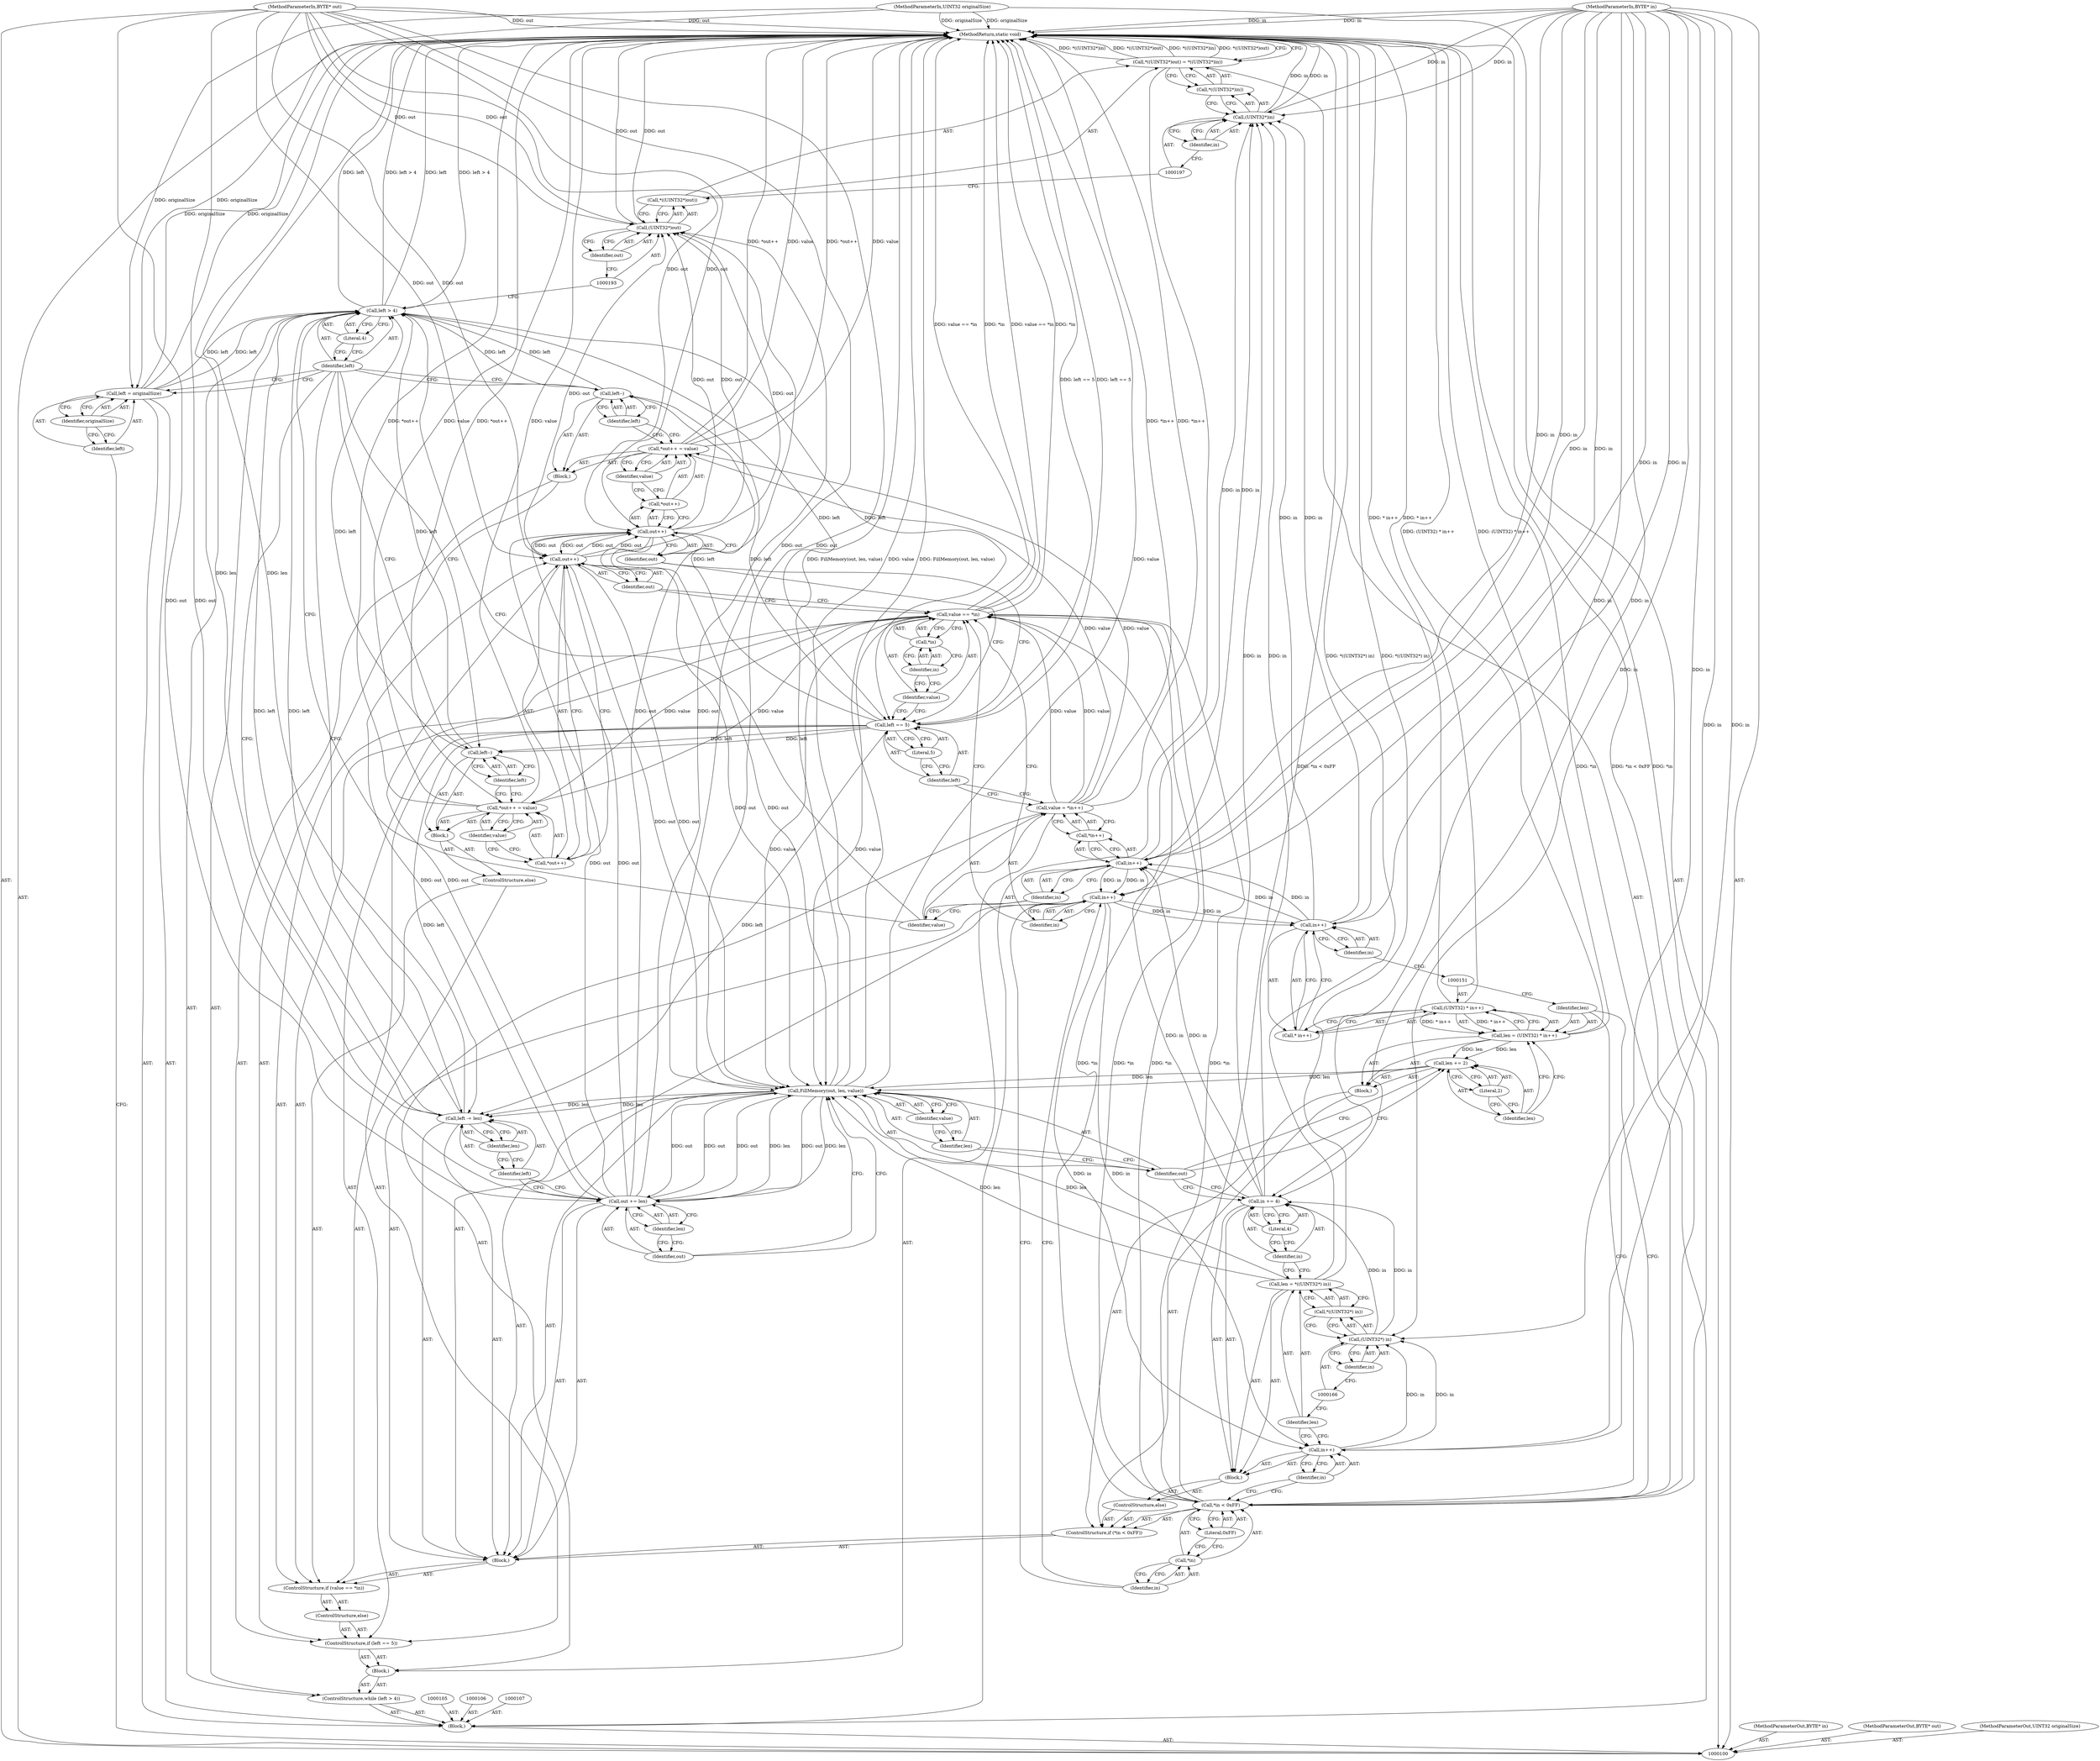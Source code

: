 digraph "1_FreeRDP_d1112c279bd1a327e8e4d0b5f371458bf2579659_1" {
"1000199" [label="(MethodReturn,static void)"];
"1000101" [label="(MethodParameterIn,BYTE* in)"];
"1000261" [label="(MethodParameterOut,BYTE* in)"];
"1000102" [label="(MethodParameterIn,BYTE* out)"];
"1000262" [label="(MethodParameterOut,BYTE* out)"];
"1000103" [label="(MethodParameterIn,UINT32 originalSize)"];
"1000263" [label="(MethodParameterOut,UINT32 originalSize)"];
"1000118" [label="(Call,*in++)"];
"1000119" [label="(Call,in++)"];
"1000120" [label="(Identifier,in)"];
"1000116" [label="(Call,value = *in++)"];
"1000117" [label="(Identifier,value)"];
"1000124" [label="(Literal,5)"];
"1000121" [label="(ControlStructure,if (left == 5))"];
"1000122" [label="(Call,left == 5)"];
"1000123" [label="(Identifier,left)"];
"1000125" [label="(Block,)"];
"1000130" [label="(Identifier,value)"];
"1000126" [label="(Call,*out++ = value)"];
"1000127" [label="(Call,*out++)"];
"1000128" [label="(Call,out++)"];
"1000129" [label="(Identifier,out)"];
"1000131" [label="(Call,left--)"];
"1000132" [label="(Identifier,left)"];
"1000135" [label="(Call,value == *in)"];
"1000136" [label="(Identifier,value)"];
"1000133" [label="(ControlStructure,else)"];
"1000137" [label="(Call,*in)"];
"1000138" [label="(Identifier,in)"];
"1000134" [label="(ControlStructure,if (value == *in))"];
"1000139" [label="(Block,)"];
"1000140" [label="(Call,in++)"];
"1000141" [label="(Identifier,in)"];
"1000104" [label="(Block,)"];
"1000146" [label="(Literal,0xFF)"];
"1000142" [label="(ControlStructure,if (*in < 0xFF))"];
"1000143" [label="(Call,*in < 0xFF)"];
"1000144" [label="(Call,*in)"];
"1000145" [label="(Identifier,in)"];
"1000147" [label="(Block,)"];
"1000150" [label="(Call,(UINT32) * in++)"];
"1000152" [label="(Call,* in++)"];
"1000153" [label="(Call,in++)"];
"1000154" [label="(Identifier,in)"];
"1000148" [label="(Call,len = (UINT32) * in++)"];
"1000149" [label="(Identifier,len)"];
"1000157" [label="(Literal,2)"];
"1000155" [label="(Call,len += 2)"];
"1000156" [label="(Identifier,len)"];
"1000158" [label="(ControlStructure,else)"];
"1000159" [label="(Block,)"];
"1000160" [label="(Call,in++)"];
"1000161" [label="(Identifier,in)"];
"1000164" [label="(Call,*((UINT32*) in))"];
"1000165" [label="(Call,(UINT32*) in)"];
"1000167" [label="(Identifier,in)"];
"1000162" [label="(Call,len = *((UINT32*) in))"];
"1000163" [label="(Identifier,len)"];
"1000170" [label="(Literal,4)"];
"1000168" [label="(Call,in += 4)"];
"1000169" [label="(Identifier,in)"];
"1000172" [label="(Identifier,out)"];
"1000173" [label="(Identifier,len)"];
"1000174" [label="(Identifier,value)"];
"1000171" [label="(Call,FillMemory(out, len, value))"];
"1000177" [label="(Identifier,len)"];
"1000175" [label="(Call,out += len)"];
"1000176" [label="(Identifier,out)"];
"1000180" [label="(Identifier,len)"];
"1000178" [label="(Call,left -= len)"];
"1000179" [label="(Identifier,left)"];
"1000181" [label="(ControlStructure,else)"];
"1000182" [label="(Block,)"];
"1000187" [label="(Identifier,value)"];
"1000183" [label="(Call,*out++ = value)"];
"1000184" [label="(Call,*out++)"];
"1000185" [label="(Call,out++)"];
"1000186" [label="(Identifier,out)"];
"1000188" [label="(Call,left--)"];
"1000189" [label="(Identifier,left)"];
"1000190" [label="(Call,*((UINT32*)out) = *((UINT32*)in))"];
"1000191" [label="(Call,*((UINT32*)out))"];
"1000194" [label="(Identifier,out)"];
"1000195" [label="(Call,*((UINT32*)in))"];
"1000196" [label="(Call,(UINT32*)in)"];
"1000192" [label="(Call,(UINT32*)out)"];
"1000198" [label="(Identifier,in)"];
"1000108" [label="(Call,left = originalSize)"];
"1000109" [label="(Identifier,left)"];
"1000110" [label="(Identifier,originalSize)"];
"1000111" [label="(ControlStructure,while (left > 4))"];
"1000114" [label="(Literal,4)"];
"1000112" [label="(Call,left > 4)"];
"1000113" [label="(Identifier,left)"];
"1000115" [label="(Block,)"];
"1000199" -> "1000100"  [label="AST: "];
"1000199" -> "1000190"  [label="CFG: "];
"1000183" -> "1000199"  [label="DDG: value"];
"1000183" -> "1000199"  [label="DDG: *out++"];
"1000192" -> "1000199"  [label="DDG: out"];
"1000116" -> "1000199"  [label="DDG: *in++"];
"1000148" -> "1000199"  [label="DDG: (UINT32) * in++"];
"1000126" -> "1000199"  [label="DDG: value"];
"1000126" -> "1000199"  [label="DDG: *out++"];
"1000162" -> "1000199"  [label="DDG: *((UINT32*) in)"];
"1000190" -> "1000199"  [label="DDG: *((UINT32*)in)"];
"1000190" -> "1000199"  [label="DDG: *((UINT32*)out)"];
"1000150" -> "1000199"  [label="DDG: * in++"];
"1000103" -> "1000199"  [label="DDG: originalSize"];
"1000143" -> "1000199"  [label="DDG: *in"];
"1000143" -> "1000199"  [label="DDG: *in < 0xFF"];
"1000178" -> "1000199"  [label="DDG: len"];
"1000102" -> "1000199"  [label="DDG: out"];
"1000112" -> "1000199"  [label="DDG: left > 4"];
"1000112" -> "1000199"  [label="DDG: left"];
"1000135" -> "1000199"  [label="DDG: value == *in"];
"1000135" -> "1000199"  [label="DDG: *in"];
"1000101" -> "1000199"  [label="DDG: in"];
"1000108" -> "1000199"  [label="DDG: originalSize"];
"1000122" -> "1000199"  [label="DDG: left == 5"];
"1000171" -> "1000199"  [label="DDG: FillMemory(out, len, value)"];
"1000171" -> "1000199"  [label="DDG: value"];
"1000196" -> "1000199"  [label="DDG: in"];
"1000101" -> "1000100"  [label="AST: "];
"1000101" -> "1000199"  [label="DDG: in"];
"1000101" -> "1000119"  [label="DDG: in"];
"1000101" -> "1000140"  [label="DDG: in"];
"1000101" -> "1000153"  [label="DDG: in"];
"1000101" -> "1000160"  [label="DDG: in"];
"1000101" -> "1000165"  [label="DDG: in"];
"1000101" -> "1000168"  [label="DDG: in"];
"1000101" -> "1000196"  [label="DDG: in"];
"1000261" -> "1000100"  [label="AST: "];
"1000102" -> "1000100"  [label="AST: "];
"1000102" -> "1000199"  [label="DDG: out"];
"1000102" -> "1000128"  [label="DDG: out"];
"1000102" -> "1000171"  [label="DDG: out"];
"1000102" -> "1000175"  [label="DDG: out"];
"1000102" -> "1000185"  [label="DDG: out"];
"1000102" -> "1000192"  [label="DDG: out"];
"1000262" -> "1000100"  [label="AST: "];
"1000103" -> "1000100"  [label="AST: "];
"1000103" -> "1000199"  [label="DDG: originalSize"];
"1000103" -> "1000108"  [label="DDG: originalSize"];
"1000263" -> "1000100"  [label="AST: "];
"1000118" -> "1000116"  [label="AST: "];
"1000118" -> "1000119"  [label="CFG: "];
"1000119" -> "1000118"  [label="AST: "];
"1000116" -> "1000118"  [label="CFG: "];
"1000119" -> "1000118"  [label="AST: "];
"1000119" -> "1000120"  [label="CFG: "];
"1000120" -> "1000119"  [label="AST: "];
"1000118" -> "1000119"  [label="CFG: "];
"1000168" -> "1000119"  [label="DDG: in"];
"1000153" -> "1000119"  [label="DDG: in"];
"1000101" -> "1000119"  [label="DDG: in"];
"1000119" -> "1000140"  [label="DDG: in"];
"1000119" -> "1000196"  [label="DDG: in"];
"1000120" -> "1000119"  [label="AST: "];
"1000120" -> "1000117"  [label="CFG: "];
"1000119" -> "1000120"  [label="CFG: "];
"1000116" -> "1000115"  [label="AST: "];
"1000116" -> "1000118"  [label="CFG: "];
"1000117" -> "1000116"  [label="AST: "];
"1000118" -> "1000116"  [label="AST: "];
"1000123" -> "1000116"  [label="CFG: "];
"1000116" -> "1000199"  [label="DDG: *in++"];
"1000116" -> "1000126"  [label="DDG: value"];
"1000116" -> "1000135"  [label="DDG: value"];
"1000117" -> "1000116"  [label="AST: "];
"1000117" -> "1000112"  [label="CFG: "];
"1000120" -> "1000117"  [label="CFG: "];
"1000124" -> "1000122"  [label="AST: "];
"1000124" -> "1000123"  [label="CFG: "];
"1000122" -> "1000124"  [label="CFG: "];
"1000121" -> "1000115"  [label="AST: "];
"1000122" -> "1000121"  [label="AST: "];
"1000125" -> "1000121"  [label="AST: "];
"1000133" -> "1000121"  [label="AST: "];
"1000122" -> "1000121"  [label="AST: "];
"1000122" -> "1000124"  [label="CFG: "];
"1000123" -> "1000122"  [label="AST: "];
"1000124" -> "1000122"  [label="AST: "];
"1000129" -> "1000122"  [label="CFG: "];
"1000136" -> "1000122"  [label="CFG: "];
"1000122" -> "1000199"  [label="DDG: left == 5"];
"1000112" -> "1000122"  [label="DDG: left"];
"1000122" -> "1000131"  [label="DDG: left"];
"1000122" -> "1000178"  [label="DDG: left"];
"1000122" -> "1000188"  [label="DDG: left"];
"1000123" -> "1000122"  [label="AST: "];
"1000123" -> "1000116"  [label="CFG: "];
"1000124" -> "1000123"  [label="CFG: "];
"1000125" -> "1000121"  [label="AST: "];
"1000126" -> "1000125"  [label="AST: "];
"1000131" -> "1000125"  [label="AST: "];
"1000130" -> "1000126"  [label="AST: "];
"1000130" -> "1000127"  [label="CFG: "];
"1000126" -> "1000130"  [label="CFG: "];
"1000126" -> "1000125"  [label="AST: "];
"1000126" -> "1000130"  [label="CFG: "];
"1000127" -> "1000126"  [label="AST: "];
"1000130" -> "1000126"  [label="AST: "];
"1000132" -> "1000126"  [label="CFG: "];
"1000126" -> "1000199"  [label="DDG: value"];
"1000126" -> "1000199"  [label="DDG: *out++"];
"1000116" -> "1000126"  [label="DDG: value"];
"1000127" -> "1000126"  [label="AST: "];
"1000127" -> "1000128"  [label="CFG: "];
"1000128" -> "1000127"  [label="AST: "];
"1000130" -> "1000127"  [label="CFG: "];
"1000128" -> "1000127"  [label="AST: "];
"1000128" -> "1000129"  [label="CFG: "];
"1000129" -> "1000128"  [label="AST: "];
"1000127" -> "1000128"  [label="CFG: "];
"1000185" -> "1000128"  [label="DDG: out"];
"1000175" -> "1000128"  [label="DDG: out"];
"1000102" -> "1000128"  [label="DDG: out"];
"1000128" -> "1000171"  [label="DDG: out"];
"1000128" -> "1000185"  [label="DDG: out"];
"1000128" -> "1000192"  [label="DDG: out"];
"1000129" -> "1000128"  [label="AST: "];
"1000129" -> "1000122"  [label="CFG: "];
"1000128" -> "1000129"  [label="CFG: "];
"1000131" -> "1000125"  [label="AST: "];
"1000131" -> "1000132"  [label="CFG: "];
"1000132" -> "1000131"  [label="AST: "];
"1000113" -> "1000131"  [label="CFG: "];
"1000131" -> "1000112"  [label="DDG: left"];
"1000122" -> "1000131"  [label="DDG: left"];
"1000132" -> "1000131"  [label="AST: "];
"1000132" -> "1000126"  [label="CFG: "];
"1000131" -> "1000132"  [label="CFG: "];
"1000135" -> "1000134"  [label="AST: "];
"1000135" -> "1000137"  [label="CFG: "];
"1000136" -> "1000135"  [label="AST: "];
"1000137" -> "1000135"  [label="AST: "];
"1000141" -> "1000135"  [label="CFG: "];
"1000186" -> "1000135"  [label="CFG: "];
"1000135" -> "1000199"  [label="DDG: value == *in"];
"1000135" -> "1000199"  [label="DDG: *in"];
"1000116" -> "1000135"  [label="DDG: value"];
"1000143" -> "1000135"  [label="DDG: *in"];
"1000135" -> "1000143"  [label="DDG: *in"];
"1000135" -> "1000171"  [label="DDG: value"];
"1000135" -> "1000183"  [label="DDG: value"];
"1000136" -> "1000135"  [label="AST: "];
"1000136" -> "1000122"  [label="CFG: "];
"1000138" -> "1000136"  [label="CFG: "];
"1000133" -> "1000121"  [label="AST: "];
"1000134" -> "1000133"  [label="AST: "];
"1000137" -> "1000135"  [label="AST: "];
"1000137" -> "1000138"  [label="CFG: "];
"1000138" -> "1000137"  [label="AST: "];
"1000135" -> "1000137"  [label="CFG: "];
"1000138" -> "1000137"  [label="AST: "];
"1000138" -> "1000136"  [label="CFG: "];
"1000137" -> "1000138"  [label="CFG: "];
"1000134" -> "1000133"  [label="AST: "];
"1000135" -> "1000134"  [label="AST: "];
"1000139" -> "1000134"  [label="AST: "];
"1000181" -> "1000134"  [label="AST: "];
"1000139" -> "1000134"  [label="AST: "];
"1000140" -> "1000139"  [label="AST: "];
"1000142" -> "1000139"  [label="AST: "];
"1000171" -> "1000139"  [label="AST: "];
"1000175" -> "1000139"  [label="AST: "];
"1000178" -> "1000139"  [label="AST: "];
"1000140" -> "1000139"  [label="AST: "];
"1000140" -> "1000141"  [label="CFG: "];
"1000141" -> "1000140"  [label="AST: "];
"1000145" -> "1000140"  [label="CFG: "];
"1000119" -> "1000140"  [label="DDG: in"];
"1000101" -> "1000140"  [label="DDG: in"];
"1000140" -> "1000153"  [label="DDG: in"];
"1000140" -> "1000160"  [label="DDG: in"];
"1000141" -> "1000140"  [label="AST: "];
"1000141" -> "1000135"  [label="CFG: "];
"1000140" -> "1000141"  [label="CFG: "];
"1000104" -> "1000100"  [label="AST: "];
"1000105" -> "1000104"  [label="AST: "];
"1000106" -> "1000104"  [label="AST: "];
"1000107" -> "1000104"  [label="AST: "];
"1000108" -> "1000104"  [label="AST: "];
"1000111" -> "1000104"  [label="AST: "];
"1000190" -> "1000104"  [label="AST: "];
"1000146" -> "1000143"  [label="AST: "];
"1000146" -> "1000144"  [label="CFG: "];
"1000143" -> "1000146"  [label="CFG: "];
"1000142" -> "1000139"  [label="AST: "];
"1000143" -> "1000142"  [label="AST: "];
"1000147" -> "1000142"  [label="AST: "];
"1000158" -> "1000142"  [label="AST: "];
"1000143" -> "1000142"  [label="AST: "];
"1000143" -> "1000146"  [label="CFG: "];
"1000144" -> "1000143"  [label="AST: "];
"1000146" -> "1000143"  [label="AST: "];
"1000149" -> "1000143"  [label="CFG: "];
"1000161" -> "1000143"  [label="CFG: "];
"1000143" -> "1000199"  [label="DDG: *in"];
"1000143" -> "1000199"  [label="DDG: *in < 0xFF"];
"1000143" -> "1000135"  [label="DDG: *in"];
"1000135" -> "1000143"  [label="DDG: *in"];
"1000144" -> "1000143"  [label="AST: "];
"1000144" -> "1000145"  [label="CFG: "];
"1000145" -> "1000144"  [label="AST: "];
"1000146" -> "1000144"  [label="CFG: "];
"1000145" -> "1000144"  [label="AST: "];
"1000145" -> "1000140"  [label="CFG: "];
"1000144" -> "1000145"  [label="CFG: "];
"1000147" -> "1000142"  [label="AST: "];
"1000148" -> "1000147"  [label="AST: "];
"1000155" -> "1000147"  [label="AST: "];
"1000150" -> "1000148"  [label="AST: "];
"1000150" -> "1000152"  [label="CFG: "];
"1000151" -> "1000150"  [label="AST: "];
"1000152" -> "1000150"  [label="AST: "];
"1000148" -> "1000150"  [label="CFG: "];
"1000150" -> "1000199"  [label="DDG: * in++"];
"1000150" -> "1000148"  [label="DDG: * in++"];
"1000152" -> "1000150"  [label="AST: "];
"1000152" -> "1000153"  [label="CFG: "];
"1000153" -> "1000152"  [label="AST: "];
"1000150" -> "1000152"  [label="CFG: "];
"1000153" -> "1000152"  [label="AST: "];
"1000153" -> "1000154"  [label="CFG: "];
"1000154" -> "1000153"  [label="AST: "];
"1000152" -> "1000153"  [label="CFG: "];
"1000153" -> "1000119"  [label="DDG: in"];
"1000140" -> "1000153"  [label="DDG: in"];
"1000101" -> "1000153"  [label="DDG: in"];
"1000153" -> "1000196"  [label="DDG: in"];
"1000154" -> "1000153"  [label="AST: "];
"1000154" -> "1000151"  [label="CFG: "];
"1000153" -> "1000154"  [label="CFG: "];
"1000148" -> "1000147"  [label="AST: "];
"1000148" -> "1000150"  [label="CFG: "];
"1000149" -> "1000148"  [label="AST: "];
"1000150" -> "1000148"  [label="AST: "];
"1000156" -> "1000148"  [label="CFG: "];
"1000148" -> "1000199"  [label="DDG: (UINT32) * in++"];
"1000150" -> "1000148"  [label="DDG: * in++"];
"1000148" -> "1000155"  [label="DDG: len"];
"1000149" -> "1000148"  [label="AST: "];
"1000149" -> "1000143"  [label="CFG: "];
"1000151" -> "1000149"  [label="CFG: "];
"1000157" -> "1000155"  [label="AST: "];
"1000157" -> "1000156"  [label="CFG: "];
"1000155" -> "1000157"  [label="CFG: "];
"1000155" -> "1000147"  [label="AST: "];
"1000155" -> "1000157"  [label="CFG: "];
"1000156" -> "1000155"  [label="AST: "];
"1000157" -> "1000155"  [label="AST: "];
"1000172" -> "1000155"  [label="CFG: "];
"1000148" -> "1000155"  [label="DDG: len"];
"1000155" -> "1000171"  [label="DDG: len"];
"1000156" -> "1000155"  [label="AST: "];
"1000156" -> "1000148"  [label="CFG: "];
"1000157" -> "1000156"  [label="CFG: "];
"1000158" -> "1000142"  [label="AST: "];
"1000159" -> "1000158"  [label="AST: "];
"1000159" -> "1000158"  [label="AST: "];
"1000160" -> "1000159"  [label="AST: "];
"1000162" -> "1000159"  [label="AST: "];
"1000168" -> "1000159"  [label="AST: "];
"1000160" -> "1000159"  [label="AST: "];
"1000160" -> "1000161"  [label="CFG: "];
"1000161" -> "1000160"  [label="AST: "];
"1000163" -> "1000160"  [label="CFG: "];
"1000140" -> "1000160"  [label="DDG: in"];
"1000101" -> "1000160"  [label="DDG: in"];
"1000160" -> "1000165"  [label="DDG: in"];
"1000161" -> "1000160"  [label="AST: "];
"1000161" -> "1000143"  [label="CFG: "];
"1000160" -> "1000161"  [label="CFG: "];
"1000164" -> "1000162"  [label="AST: "];
"1000164" -> "1000165"  [label="CFG: "];
"1000165" -> "1000164"  [label="AST: "];
"1000162" -> "1000164"  [label="CFG: "];
"1000165" -> "1000164"  [label="AST: "];
"1000165" -> "1000167"  [label="CFG: "];
"1000166" -> "1000165"  [label="AST: "];
"1000167" -> "1000165"  [label="AST: "];
"1000164" -> "1000165"  [label="CFG: "];
"1000160" -> "1000165"  [label="DDG: in"];
"1000101" -> "1000165"  [label="DDG: in"];
"1000165" -> "1000168"  [label="DDG: in"];
"1000167" -> "1000165"  [label="AST: "];
"1000167" -> "1000166"  [label="CFG: "];
"1000165" -> "1000167"  [label="CFG: "];
"1000162" -> "1000159"  [label="AST: "];
"1000162" -> "1000164"  [label="CFG: "];
"1000163" -> "1000162"  [label="AST: "];
"1000164" -> "1000162"  [label="AST: "];
"1000169" -> "1000162"  [label="CFG: "];
"1000162" -> "1000199"  [label="DDG: *((UINT32*) in)"];
"1000162" -> "1000171"  [label="DDG: len"];
"1000163" -> "1000162"  [label="AST: "];
"1000163" -> "1000160"  [label="CFG: "];
"1000166" -> "1000163"  [label="CFG: "];
"1000170" -> "1000168"  [label="AST: "];
"1000170" -> "1000169"  [label="CFG: "];
"1000168" -> "1000170"  [label="CFG: "];
"1000168" -> "1000159"  [label="AST: "];
"1000168" -> "1000170"  [label="CFG: "];
"1000169" -> "1000168"  [label="AST: "];
"1000170" -> "1000168"  [label="AST: "];
"1000172" -> "1000168"  [label="CFG: "];
"1000168" -> "1000119"  [label="DDG: in"];
"1000165" -> "1000168"  [label="DDG: in"];
"1000101" -> "1000168"  [label="DDG: in"];
"1000168" -> "1000196"  [label="DDG: in"];
"1000169" -> "1000168"  [label="AST: "];
"1000169" -> "1000162"  [label="CFG: "];
"1000170" -> "1000169"  [label="CFG: "];
"1000172" -> "1000171"  [label="AST: "];
"1000172" -> "1000155"  [label="CFG: "];
"1000172" -> "1000168"  [label="CFG: "];
"1000173" -> "1000172"  [label="CFG: "];
"1000173" -> "1000171"  [label="AST: "];
"1000173" -> "1000172"  [label="CFG: "];
"1000174" -> "1000173"  [label="CFG: "];
"1000174" -> "1000171"  [label="AST: "];
"1000174" -> "1000173"  [label="CFG: "];
"1000171" -> "1000174"  [label="CFG: "];
"1000171" -> "1000139"  [label="AST: "];
"1000171" -> "1000174"  [label="CFG: "];
"1000172" -> "1000171"  [label="AST: "];
"1000173" -> "1000171"  [label="AST: "];
"1000174" -> "1000171"  [label="AST: "];
"1000176" -> "1000171"  [label="CFG: "];
"1000171" -> "1000199"  [label="DDG: FillMemory(out, len, value)"];
"1000171" -> "1000199"  [label="DDG: value"];
"1000185" -> "1000171"  [label="DDG: out"];
"1000128" -> "1000171"  [label="DDG: out"];
"1000175" -> "1000171"  [label="DDG: out"];
"1000102" -> "1000171"  [label="DDG: out"];
"1000155" -> "1000171"  [label="DDG: len"];
"1000162" -> "1000171"  [label="DDG: len"];
"1000135" -> "1000171"  [label="DDG: value"];
"1000171" -> "1000175"  [label="DDG: len"];
"1000171" -> "1000175"  [label="DDG: out"];
"1000171" -> "1000178"  [label="DDG: len"];
"1000177" -> "1000175"  [label="AST: "];
"1000177" -> "1000176"  [label="CFG: "];
"1000175" -> "1000177"  [label="CFG: "];
"1000175" -> "1000139"  [label="AST: "];
"1000175" -> "1000177"  [label="CFG: "];
"1000176" -> "1000175"  [label="AST: "];
"1000177" -> "1000175"  [label="AST: "];
"1000179" -> "1000175"  [label="CFG: "];
"1000175" -> "1000128"  [label="DDG: out"];
"1000175" -> "1000171"  [label="DDG: out"];
"1000171" -> "1000175"  [label="DDG: len"];
"1000171" -> "1000175"  [label="DDG: out"];
"1000102" -> "1000175"  [label="DDG: out"];
"1000175" -> "1000185"  [label="DDG: out"];
"1000175" -> "1000192"  [label="DDG: out"];
"1000176" -> "1000175"  [label="AST: "];
"1000176" -> "1000171"  [label="CFG: "];
"1000177" -> "1000176"  [label="CFG: "];
"1000180" -> "1000178"  [label="AST: "];
"1000180" -> "1000179"  [label="CFG: "];
"1000178" -> "1000180"  [label="CFG: "];
"1000178" -> "1000139"  [label="AST: "];
"1000178" -> "1000180"  [label="CFG: "];
"1000179" -> "1000178"  [label="AST: "];
"1000180" -> "1000178"  [label="AST: "];
"1000113" -> "1000178"  [label="CFG: "];
"1000178" -> "1000199"  [label="DDG: len"];
"1000178" -> "1000112"  [label="DDG: left"];
"1000171" -> "1000178"  [label="DDG: len"];
"1000122" -> "1000178"  [label="DDG: left"];
"1000179" -> "1000178"  [label="AST: "];
"1000179" -> "1000175"  [label="CFG: "];
"1000180" -> "1000179"  [label="CFG: "];
"1000181" -> "1000134"  [label="AST: "];
"1000182" -> "1000181"  [label="AST: "];
"1000182" -> "1000181"  [label="AST: "];
"1000183" -> "1000182"  [label="AST: "];
"1000188" -> "1000182"  [label="AST: "];
"1000187" -> "1000183"  [label="AST: "];
"1000187" -> "1000184"  [label="CFG: "];
"1000183" -> "1000187"  [label="CFG: "];
"1000183" -> "1000182"  [label="AST: "];
"1000183" -> "1000187"  [label="CFG: "];
"1000184" -> "1000183"  [label="AST: "];
"1000187" -> "1000183"  [label="AST: "];
"1000189" -> "1000183"  [label="CFG: "];
"1000183" -> "1000199"  [label="DDG: value"];
"1000183" -> "1000199"  [label="DDG: *out++"];
"1000135" -> "1000183"  [label="DDG: value"];
"1000184" -> "1000183"  [label="AST: "];
"1000184" -> "1000185"  [label="CFG: "];
"1000185" -> "1000184"  [label="AST: "];
"1000187" -> "1000184"  [label="CFG: "];
"1000185" -> "1000184"  [label="AST: "];
"1000185" -> "1000186"  [label="CFG: "];
"1000186" -> "1000185"  [label="AST: "];
"1000184" -> "1000185"  [label="CFG: "];
"1000185" -> "1000128"  [label="DDG: out"];
"1000185" -> "1000171"  [label="DDG: out"];
"1000128" -> "1000185"  [label="DDG: out"];
"1000175" -> "1000185"  [label="DDG: out"];
"1000102" -> "1000185"  [label="DDG: out"];
"1000185" -> "1000192"  [label="DDG: out"];
"1000186" -> "1000185"  [label="AST: "];
"1000186" -> "1000135"  [label="CFG: "];
"1000185" -> "1000186"  [label="CFG: "];
"1000188" -> "1000182"  [label="AST: "];
"1000188" -> "1000189"  [label="CFG: "];
"1000189" -> "1000188"  [label="AST: "];
"1000113" -> "1000188"  [label="CFG: "];
"1000188" -> "1000112"  [label="DDG: left"];
"1000122" -> "1000188"  [label="DDG: left"];
"1000189" -> "1000188"  [label="AST: "];
"1000189" -> "1000183"  [label="CFG: "];
"1000188" -> "1000189"  [label="CFG: "];
"1000190" -> "1000104"  [label="AST: "];
"1000190" -> "1000195"  [label="CFG: "];
"1000191" -> "1000190"  [label="AST: "];
"1000195" -> "1000190"  [label="AST: "];
"1000199" -> "1000190"  [label="CFG: "];
"1000190" -> "1000199"  [label="DDG: *((UINT32*)in)"];
"1000190" -> "1000199"  [label="DDG: *((UINT32*)out)"];
"1000191" -> "1000190"  [label="AST: "];
"1000191" -> "1000192"  [label="CFG: "];
"1000192" -> "1000191"  [label="AST: "];
"1000197" -> "1000191"  [label="CFG: "];
"1000194" -> "1000192"  [label="AST: "];
"1000194" -> "1000193"  [label="CFG: "];
"1000192" -> "1000194"  [label="CFG: "];
"1000195" -> "1000190"  [label="AST: "];
"1000195" -> "1000196"  [label="CFG: "];
"1000196" -> "1000195"  [label="AST: "];
"1000190" -> "1000195"  [label="CFG: "];
"1000196" -> "1000195"  [label="AST: "];
"1000196" -> "1000198"  [label="CFG: "];
"1000197" -> "1000196"  [label="AST: "];
"1000198" -> "1000196"  [label="AST: "];
"1000195" -> "1000196"  [label="CFG: "];
"1000196" -> "1000199"  [label="DDG: in"];
"1000168" -> "1000196"  [label="DDG: in"];
"1000153" -> "1000196"  [label="DDG: in"];
"1000119" -> "1000196"  [label="DDG: in"];
"1000101" -> "1000196"  [label="DDG: in"];
"1000192" -> "1000191"  [label="AST: "];
"1000192" -> "1000194"  [label="CFG: "];
"1000193" -> "1000192"  [label="AST: "];
"1000194" -> "1000192"  [label="AST: "];
"1000191" -> "1000192"  [label="CFG: "];
"1000192" -> "1000199"  [label="DDG: out"];
"1000185" -> "1000192"  [label="DDG: out"];
"1000128" -> "1000192"  [label="DDG: out"];
"1000175" -> "1000192"  [label="DDG: out"];
"1000102" -> "1000192"  [label="DDG: out"];
"1000198" -> "1000196"  [label="AST: "];
"1000198" -> "1000197"  [label="CFG: "];
"1000196" -> "1000198"  [label="CFG: "];
"1000108" -> "1000104"  [label="AST: "];
"1000108" -> "1000110"  [label="CFG: "];
"1000109" -> "1000108"  [label="AST: "];
"1000110" -> "1000108"  [label="AST: "];
"1000113" -> "1000108"  [label="CFG: "];
"1000108" -> "1000199"  [label="DDG: originalSize"];
"1000103" -> "1000108"  [label="DDG: originalSize"];
"1000108" -> "1000112"  [label="DDG: left"];
"1000109" -> "1000108"  [label="AST: "];
"1000109" -> "1000100"  [label="CFG: "];
"1000110" -> "1000109"  [label="CFG: "];
"1000110" -> "1000108"  [label="AST: "];
"1000110" -> "1000109"  [label="CFG: "];
"1000108" -> "1000110"  [label="CFG: "];
"1000111" -> "1000104"  [label="AST: "];
"1000112" -> "1000111"  [label="AST: "];
"1000115" -> "1000111"  [label="AST: "];
"1000114" -> "1000112"  [label="AST: "];
"1000114" -> "1000113"  [label="CFG: "];
"1000112" -> "1000114"  [label="CFG: "];
"1000112" -> "1000111"  [label="AST: "];
"1000112" -> "1000114"  [label="CFG: "];
"1000113" -> "1000112"  [label="AST: "];
"1000114" -> "1000112"  [label="AST: "];
"1000117" -> "1000112"  [label="CFG: "];
"1000193" -> "1000112"  [label="CFG: "];
"1000112" -> "1000199"  [label="DDG: left > 4"];
"1000112" -> "1000199"  [label="DDG: left"];
"1000178" -> "1000112"  [label="DDG: left"];
"1000188" -> "1000112"  [label="DDG: left"];
"1000131" -> "1000112"  [label="DDG: left"];
"1000108" -> "1000112"  [label="DDG: left"];
"1000112" -> "1000122"  [label="DDG: left"];
"1000113" -> "1000112"  [label="AST: "];
"1000113" -> "1000131"  [label="CFG: "];
"1000113" -> "1000178"  [label="CFG: "];
"1000113" -> "1000188"  [label="CFG: "];
"1000113" -> "1000108"  [label="CFG: "];
"1000114" -> "1000113"  [label="CFG: "];
"1000115" -> "1000111"  [label="AST: "];
"1000116" -> "1000115"  [label="AST: "];
"1000121" -> "1000115"  [label="AST: "];
}
